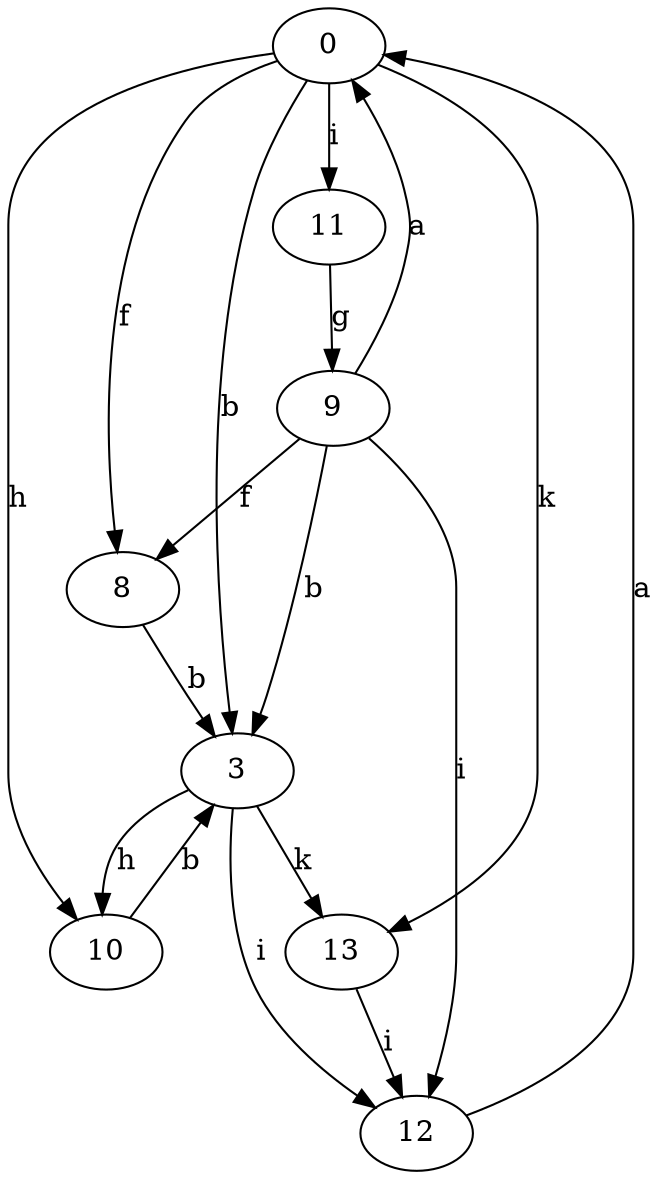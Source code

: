 strict digraph  {
0;
3;
8;
9;
10;
11;
12;
13;
0 -> 3  [label=b];
0 -> 8  [label=f];
0 -> 10  [label=h];
0 -> 11  [label=i];
0 -> 13  [label=k];
3 -> 10  [label=h];
3 -> 12  [label=i];
3 -> 13  [label=k];
8 -> 3  [label=b];
9 -> 0  [label=a];
9 -> 3  [label=b];
9 -> 8  [label=f];
9 -> 12  [label=i];
10 -> 3  [label=b];
11 -> 9  [label=g];
12 -> 0  [label=a];
13 -> 12  [label=i];
}

